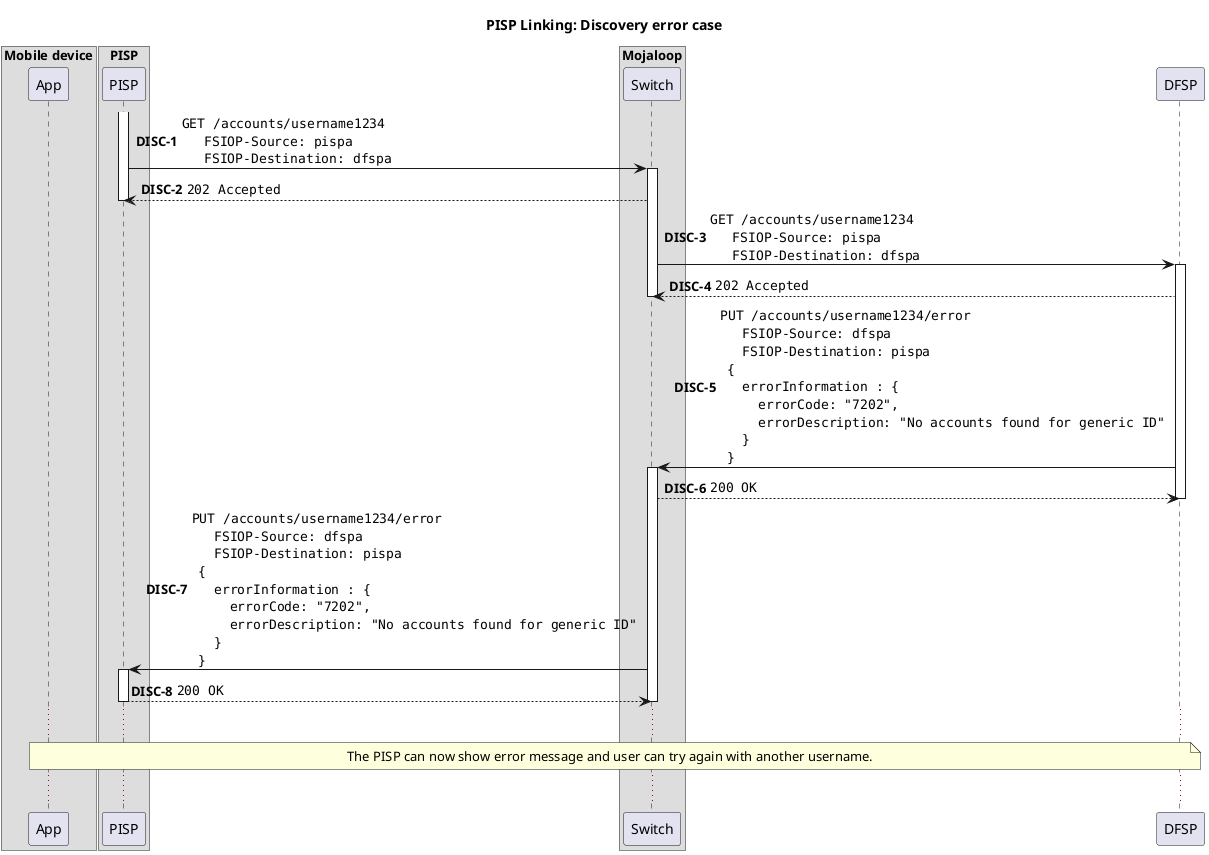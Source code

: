 @startuml

title PISP Linking: Discovery error case

box "Mobile device"
    participant App
end box

box "PISP"
    participant PISP
end box

box "Mojaloop"
    participant Switch
end box

participant DFSP

autonumber 1 "<b>DISC-#</b>"
activate PISP

PISP -> Switch ++: ""GET /accounts/username1234""\n\
  ""  FSIOP-Source: pispa""\n\
  ""  FSIOP-Destination: dfspa""
Switch --> PISP: ""202 Accepted""
deactivate PISP

Switch -> DFSP ++: ""GET /accounts/username1234""\n\
  ""  FSIOP-Source: pispa""\n\
  ""  FSIOP-Destination: dfspa""
DFSP --> Switch: ""202 Accepted""
deactivate Switch

DFSP -> Switch ++: ""PUT /accounts/username1234/error""\n\
  ""  FSIOP-Source: dfspa""\n\
  ""  FSIOP-Destination: pispa""\n\
  ""{""\n\
  ""  errorInformation : { ""\n\
  ""    errorCode: "7202", ""\n\
  ""    errorDescription: "No accounts found for generic ID" ""\n\
  ""  } ""\n\
  ""}""
Switch --> DFSP: ""200 OK""
deactivate DFSP

Switch -> PISP ++: ""PUT /accounts/username1234/error""\n\
  ""  FSIOP-Source: dfspa""\n\
  ""  FSIOP-Destination: pispa""\n\
  ""{""\n\
  ""  errorInformation : { ""\n\
  ""    errorCode: "7202", ""\n\
  ""    errorDescription: "No accounts found for generic ID" ""\n\
  ""  } ""\n\
  ""}""
PISP --> Switch: ""200 OK""
deactivate Switch
deactivate PISP

...

note over App, DFSP
  The PISP can now show error message and user can try again with another username.
end note

...

@enduml
